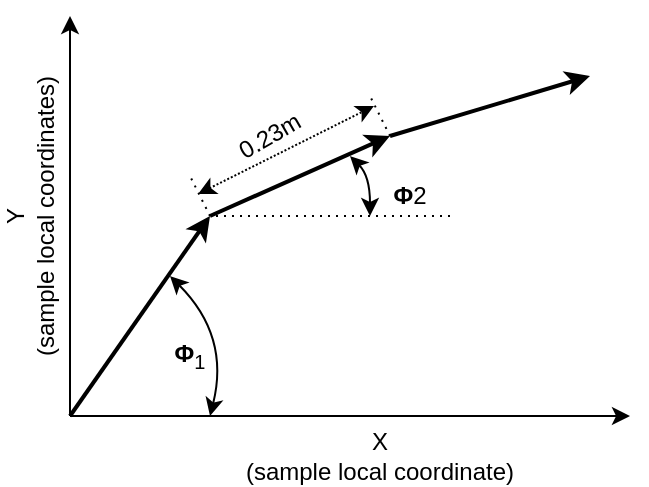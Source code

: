 <mxfile version="13.6.2" type="github">
  <diagram id="kWQLFNSB2sI76OIZQyzb" name="Page-1">
    <mxGraphModel dx="981" dy="613" grid="1" gridSize="10" guides="1" tooltips="1" connect="1" arrows="1" fold="1" page="1" pageScale="1" pageWidth="850" pageHeight="1100" math="0" shadow="0">
      <root>
        <mxCell id="0" />
        <mxCell id="1" parent="0" />
        <mxCell id="mZxBZy-Sv40L-NwGtxdH-5" value="" style="endArrow=classic;html=1;strokeWidth=2;" edge="1" parent="1">
          <mxGeometry width="50" height="50" relative="1" as="geometry">
            <mxPoint x="120" y="320" as="sourcePoint" />
            <mxPoint x="190" y="220" as="targetPoint" />
          </mxGeometry>
        </mxCell>
        <mxCell id="mZxBZy-Sv40L-NwGtxdH-10" value="" style="endArrow=classic;startArrow=classic;html=1;curved=1;" edge="1" parent="1">
          <mxGeometry width="50" height="50" relative="1" as="geometry">
            <mxPoint x="190" y="320" as="sourcePoint" />
            <mxPoint x="170" y="250" as="targetPoint" />
            <Array as="points">
              <mxPoint x="200" y="280" />
            </Array>
          </mxGeometry>
        </mxCell>
        <mxCell id="mZxBZy-Sv40L-NwGtxdH-11" value="" style="endArrow=classic;html=1;strokeWidth=2;" edge="1" parent="1">
          <mxGeometry width="50" height="50" relative="1" as="geometry">
            <mxPoint x="190" y="220" as="sourcePoint" />
            <mxPoint x="280" y="180" as="targetPoint" />
          </mxGeometry>
        </mxCell>
        <mxCell id="mZxBZy-Sv40L-NwGtxdH-12" value=" &lt;b&gt;Φ&lt;/b&gt;&lt;sub&gt;1&lt;/sub&gt;" style="text;html=1;strokeColor=none;fillColor=none;align=center;verticalAlign=middle;whiteSpace=wrap;rounded=0;" vertex="1" parent="1">
          <mxGeometry x="160" y="280" width="40" height="20" as="geometry" />
        </mxCell>
        <mxCell id="mZxBZy-Sv40L-NwGtxdH-13" value="" style="endArrow=classic;html=1;" edge="1" parent="1">
          <mxGeometry width="50" height="50" relative="1" as="geometry">
            <mxPoint x="120" y="320" as="sourcePoint" />
            <mxPoint x="120" y="120" as="targetPoint" />
          </mxGeometry>
        </mxCell>
        <mxCell id="mZxBZy-Sv40L-NwGtxdH-14" value="" style="endArrow=classic;html=1;" edge="1" parent="1">
          <mxGeometry width="50" height="50" relative="1" as="geometry">
            <mxPoint x="120" y="320" as="sourcePoint" />
            <mxPoint x="400" y="320" as="targetPoint" />
          </mxGeometry>
        </mxCell>
        <mxCell id="mZxBZy-Sv40L-NwGtxdH-15" value="" style="endArrow=classic;startArrow=classic;html=1;strokeWidth=1;dashed=1;dashPattern=1 1;" edge="1" parent="1">
          <mxGeometry width="50" height="50" relative="1" as="geometry">
            <mxPoint x="184" y="209" as="sourcePoint" />
            <mxPoint x="272" y="165" as="targetPoint" />
          </mxGeometry>
        </mxCell>
        <mxCell id="mZxBZy-Sv40L-NwGtxdH-16" value="" style="endArrow=none;dashed=1;html=1;dashPattern=1 3;strokeWidth=1;" edge="1" parent="1">
          <mxGeometry width="50" height="50" relative="1" as="geometry">
            <mxPoint x="190" y="220" as="sourcePoint" />
            <mxPoint x="180" y="200" as="targetPoint" />
          </mxGeometry>
        </mxCell>
        <mxCell id="mZxBZy-Sv40L-NwGtxdH-17" value="" style="endArrow=none;dashed=1;html=1;dashPattern=1 3;strokeWidth=1;" edge="1" parent="1">
          <mxGeometry width="50" height="50" relative="1" as="geometry">
            <mxPoint x="280" y="180" as="sourcePoint" />
            <mxPoint x="270" y="160" as="targetPoint" />
          </mxGeometry>
        </mxCell>
        <mxCell id="mZxBZy-Sv40L-NwGtxdH-18" value=" &lt;b&gt;Φ&lt;/b&gt;2" style="text;html=1;strokeColor=none;fillColor=none;align=center;verticalAlign=middle;whiteSpace=wrap;rounded=0;" vertex="1" parent="1">
          <mxGeometry x="270" y="200" width="40" height="20" as="geometry" />
        </mxCell>
        <mxCell id="mZxBZy-Sv40L-NwGtxdH-19" value="" style="endArrow=none;dashed=1;html=1;dashPattern=1 3;strokeWidth=1;" edge="1" parent="1">
          <mxGeometry width="50" height="50" relative="1" as="geometry">
            <mxPoint x="310" y="220" as="sourcePoint" />
            <mxPoint x="190" y="220" as="targetPoint" />
          </mxGeometry>
        </mxCell>
        <mxCell id="mZxBZy-Sv40L-NwGtxdH-20" value="" style="endArrow=classic;startArrow=classic;html=1;curved=1;" edge="1" parent="1">
          <mxGeometry width="50" height="50" relative="1" as="geometry">
            <mxPoint x="270" y="220" as="sourcePoint" />
            <mxPoint x="260" y="190" as="targetPoint" />
            <Array as="points">
              <mxPoint x="270" y="200" />
            </Array>
          </mxGeometry>
        </mxCell>
        <mxCell id="mZxBZy-Sv40L-NwGtxdH-21" value="0.23m" style="text;html=1;strokeColor=none;fillColor=none;align=center;verticalAlign=middle;whiteSpace=wrap;rounded=0;rotation=-30;" vertex="1" parent="1">
          <mxGeometry x="190" y="170" width="60" height="20" as="geometry" />
        </mxCell>
        <mxCell id="mZxBZy-Sv40L-NwGtxdH-22" value="" style="endArrow=classic;html=1;strokeWidth=2;" edge="1" parent="1">
          <mxGeometry width="50" height="50" relative="1" as="geometry">
            <mxPoint x="280" y="180" as="sourcePoint" />
            <mxPoint x="380" y="150" as="targetPoint" />
          </mxGeometry>
        </mxCell>
        <mxCell id="mZxBZy-Sv40L-NwGtxdH-23" value="&lt;div&gt;X&lt;/div&gt;(sample local coordinate)" style="text;html=1;strokeColor=none;fillColor=none;align=center;verticalAlign=middle;whiteSpace=wrap;rounded=0;" vertex="1" parent="1">
          <mxGeometry x="190" y="330" width="170" height="20" as="geometry" />
        </mxCell>
        <mxCell id="mZxBZy-Sv40L-NwGtxdH-24" value="&lt;div&gt;Y&lt;/div&gt;(sample local coordinates)" style="text;html=1;strokeColor=none;fillColor=none;align=center;verticalAlign=middle;whiteSpace=wrap;rounded=0;rotation=-90;" vertex="1" parent="1">
          <mxGeometry x="20" y="210" width="160" height="20" as="geometry" />
        </mxCell>
      </root>
    </mxGraphModel>
  </diagram>
</mxfile>
